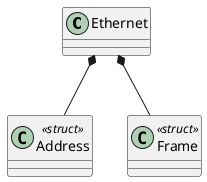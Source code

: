 @startuml Buffer_Classes

' Class definitions
class "Ethernet" {
}

class "Address" <<struct>> {
}

class "Frame" <<struct>> {
}



' Relationships
"Ethernet" *-- "Address"
"Ethernet" *-- "Frame"

@enduml 